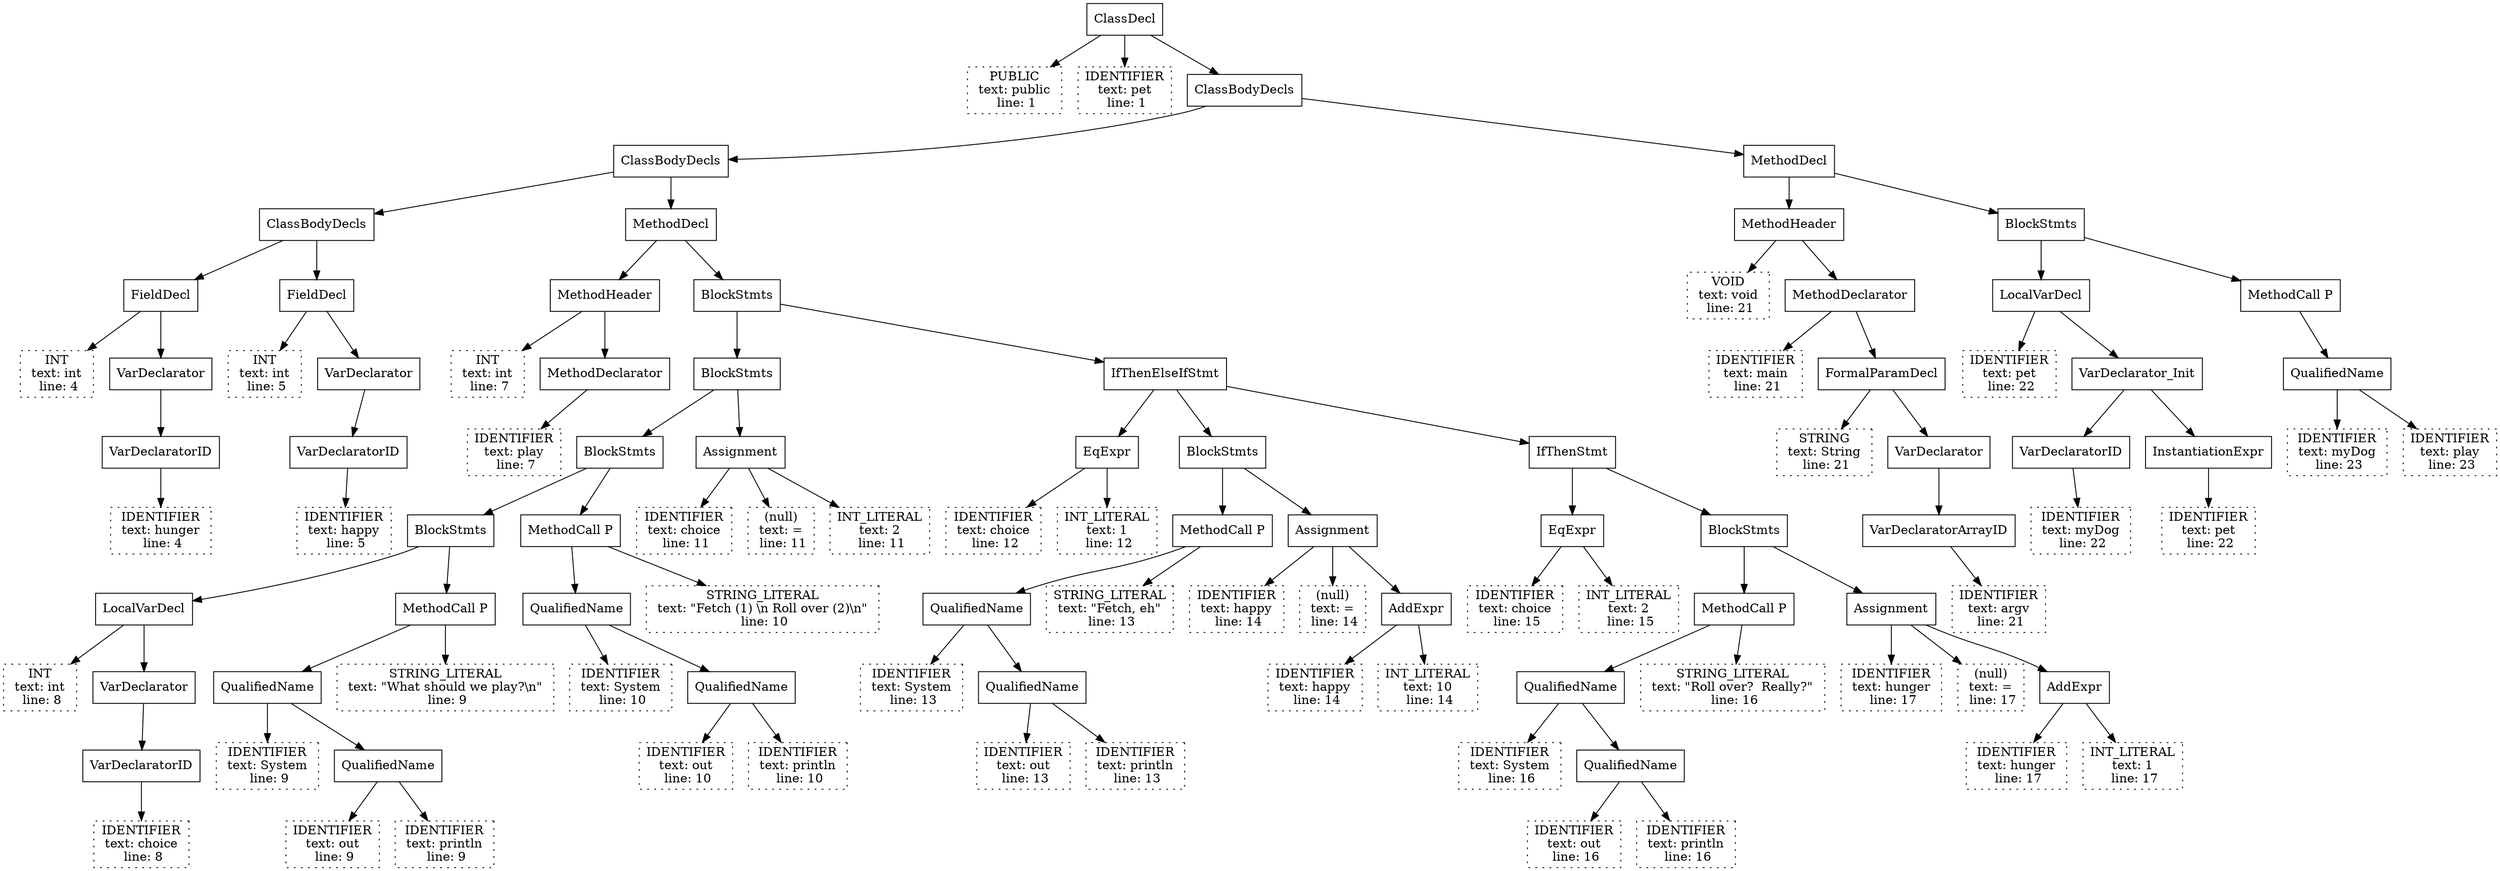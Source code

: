 digraph {
	N0 [shape=rectangle label=<ClassDecl>]
	N1 [shape=rectangle style=dotted label=<PUBLIC<br/> text: public <br/> line: 1>]
	N0 -> N1
	N2 [shape=rectangle style=dotted label=<IDENTIFIER<br/> text: pet <br/> line: 1>]
	N0 -> N2
	N3 [shape=rectangle label=<ClassBodyDecls>]
	N0 -> N3
	N4 [shape=rectangle label=<ClassBodyDecls>]
	N3 -> N4
	N5 [shape=rectangle label=<ClassBodyDecls>]
	N4 -> N5
	N6 [shape=rectangle label=<FieldDecl>]
	N5 -> N6
	N7 [shape=rectangle style=dotted label=<INT<br/> text: int <br/> line: 4>]
	N6 -> N7
	N8 [shape=rectangle label=<VarDeclarator>]
	N6 -> N8
	N9 [shape=rectangle label=<VarDeclaratorID>]
	N8 -> N9
	N10 [shape=rectangle style=dotted label=<IDENTIFIER<br/> text: hunger <br/> line: 4>]
	N9 -> N10
	N11 [shape=rectangle label=<FieldDecl>]
	N5 -> N11
	N12 [shape=rectangle style=dotted label=<INT<br/> text: int <br/> line: 5>]
	N11 -> N12
	N13 [shape=rectangle label=<VarDeclarator>]
	N11 -> N13
	N14 [shape=rectangle label=<VarDeclaratorID>]
	N13 -> N14
	N15 [shape=rectangle style=dotted label=<IDENTIFIER<br/> text: happy <br/> line: 5>]
	N14 -> N15
	N16 [shape=rectangle label=<MethodDecl>]
	N4 -> N16
	N17 [shape=rectangle label=<MethodHeader>]
	N16 -> N17
	N18 [shape=rectangle style=dotted label=<INT<br/> text: int <br/> line: 7>]
	N17 -> N18
	N19 [shape=rectangle label=<MethodDeclarator>]
	N17 -> N19
	N20 [shape=rectangle style=dotted label=<IDENTIFIER<br/> text: play <br/> line: 7>]
	N19 -> N20
	N22 [shape=rectangle label=<BlockStmts>]
	N16 -> N22
	N23 [shape=rectangle label=<BlockStmts>]
	N22 -> N23
	N24 [shape=rectangle label=<BlockStmts>]
	N23 -> N24
	N25 [shape=rectangle label=<BlockStmts>]
	N24 -> N25
	N26 [shape=rectangle label=<LocalVarDecl>]
	N25 -> N26
	N27 [shape=rectangle style=dotted label=<INT<br/> text: int <br/> line: 8>]
	N26 -> N27
	N28 [shape=rectangle label=<VarDeclarator>]
	N26 -> N28
	N29 [shape=rectangle label=<VarDeclaratorID>]
	N28 -> N29
	N30 [shape=rectangle style=dotted label=<IDENTIFIER<br/> text: choice <br/> line: 8>]
	N29 -> N30
	N31 [shape=rectangle label=<MethodCall P>]
	N25 -> N31
	N32 [shape=rectangle label=<QualifiedName>]
	N31 -> N32
	N33 [shape=rectangle style=dotted label=<IDENTIFIER<br/> text: System <br/> line: 9>]
	N32 -> N33
	N34 [shape=rectangle label=<QualifiedName>]
	N32 -> N34
	N35 [shape=rectangle style=dotted label=<IDENTIFIER<br/> text: out <br/> line: 9>]
	N34 -> N35
	N36 [shape=rectangle style=dotted label=<IDENTIFIER<br/> text: println <br/> line: 9>]
	N34 -> N36
	N37 [shape=rectangle style=dotted label=<STRING_LITERAL<br/> text: "What should we play?\n" <br/> line: 9>]
	N31 -> N37
	N38 [shape=rectangle label=<MethodCall P>]
	N24 -> N38
	N39 [shape=rectangle label=<QualifiedName>]
	N38 -> N39
	N40 [shape=rectangle style=dotted label=<IDENTIFIER<br/> text: System <br/> line: 10>]
	N39 -> N40
	N41 [shape=rectangle label=<QualifiedName>]
	N39 -> N41
	N42 [shape=rectangle style=dotted label=<IDENTIFIER<br/> text: out <br/> line: 10>]
	N41 -> N42
	N43 [shape=rectangle style=dotted label=<IDENTIFIER<br/> text: println <br/> line: 10>]
	N41 -> N43
	N44 [shape=rectangle style=dotted label=<STRING_LITERAL<br/> text: "Fetch (1) \n Roll over (2)\n" <br/> line: 10>]
	N38 -> N44
	N45 [shape=rectangle label=<Assignment>]
	N23 -> N45
	N46 [shape=rectangle style=dotted label=<IDENTIFIER<br/> text: choice <br/> line: 11>]
	N45 -> N46
	N47 [shape=rectangle style=dotted label=<(null)<br/> text: = <br/> line: 11>]
	N45 -> N47
	N48 [shape=rectangle style=dotted label=<INT_LITERAL<br/> text: 2 <br/> line: 11>]
	N45 -> N48
	N49 [shape=rectangle label=<IfThenElseIfStmt>]
	N22 -> N49
	N50 [shape=rectangle label=<EqExpr>]
	N49 -> N50
	N51 [shape=rectangle style=dotted label=<IDENTIFIER<br/> text: choice <br/> line: 12>]
	N50 -> N51
	N52 [shape=rectangle style=dotted label=<INT_LITERAL<br/> text: 1 <br/> line: 12>]
	N50 -> N52
	N53 [shape=rectangle label=<BlockStmts>]
	N49 -> N53
	N54 [shape=rectangle label=<MethodCall P>]
	N53 -> N54
	N55 [shape=rectangle label=<QualifiedName>]
	N54 -> N55
	N56 [shape=rectangle style=dotted label=<IDENTIFIER<br/> text: System <br/> line: 13>]
	N55 -> N56
	N57 [shape=rectangle label=<QualifiedName>]
	N55 -> N57
	N58 [shape=rectangle style=dotted label=<IDENTIFIER<br/> text: out <br/> line: 13>]
	N57 -> N58
	N59 [shape=rectangle style=dotted label=<IDENTIFIER<br/> text: println <br/> line: 13>]
	N57 -> N59
	N60 [shape=rectangle style=dotted label=<STRING_LITERAL<br/> text: "Fetch, eh" <br/> line: 13>]
	N54 -> N60
	N61 [shape=rectangle label=<Assignment>]
	N53 -> N61
	N62 [shape=rectangle style=dotted label=<IDENTIFIER<br/> text: happy <br/> line: 14>]
	N61 -> N62
	N63 [shape=rectangle style=dotted label=<(null)<br/> text: = <br/> line: 14>]
	N61 -> N63
	N64 [shape=rectangle label=<AddExpr>]
	N61 -> N64
	N65 [shape=rectangle style=dotted label=<IDENTIFIER<br/> text: happy <br/> line: 14>]
	N64 -> N65
	N66 [shape=rectangle style=dotted label=<INT_LITERAL<br/> text: 10 <br/> line: 14>]
	N64 -> N66
	N67 [shape=rectangle label=<IfThenStmt>]
	N49 -> N67
	N68 [shape=rectangle label=<EqExpr>]
	N67 -> N68
	N69 [shape=rectangle style=dotted label=<IDENTIFIER<br/> text: choice <br/> line: 15>]
	N68 -> N69
	N70 [shape=rectangle style=dotted label=<INT_LITERAL<br/> text: 2 <br/> line: 15>]
	N68 -> N70
	N71 [shape=rectangle label=<BlockStmts>]
	N67 -> N71
	N72 [shape=rectangle label=<MethodCall P>]
	N71 -> N72
	N73 [shape=rectangle label=<QualifiedName>]
	N72 -> N73
	N74 [shape=rectangle style=dotted label=<IDENTIFIER<br/> text: System <br/> line: 16>]
	N73 -> N74
	N75 [shape=rectangle label=<QualifiedName>]
	N73 -> N75
	N76 [shape=rectangle style=dotted label=<IDENTIFIER<br/> text: out <br/> line: 16>]
	N75 -> N76
	N77 [shape=rectangle style=dotted label=<IDENTIFIER<br/> text: println <br/> line: 16>]
	N75 -> N77
	N78 [shape=rectangle style=dotted label=<STRING_LITERAL<br/> text: "Roll over?  Really?" <br/> line: 16>]
	N72 -> N78
	N79 [shape=rectangle label=<Assignment>]
	N71 -> N79
	N80 [shape=rectangle style=dotted label=<IDENTIFIER<br/> text: hunger <br/> line: 17>]
	N79 -> N80
	N81 [shape=rectangle style=dotted label=<(null)<br/> text: = <br/> line: 17>]
	N79 -> N81
	N82 [shape=rectangle label=<AddExpr>]
	N79 -> N82
	N83 [shape=rectangle style=dotted label=<IDENTIFIER<br/> text: hunger <br/> line: 17>]
	N82 -> N83
	N84 [shape=rectangle style=dotted label=<INT_LITERAL<br/> text: 1 <br/> line: 17>]
	N82 -> N84
	N85 [shape=rectangle label=<MethodDecl>]
	N3 -> N85
	N86 [shape=rectangle label=<MethodHeader>]
	N85 -> N86
	N87 [shape=rectangle style=dotted label=<VOID<br/> text: void <br/> line: 21>]
	N86 -> N87
	N88 [shape=rectangle label=<MethodDeclarator>]
	N86 -> N88
	N89 [shape=rectangle style=dotted label=<IDENTIFIER<br/> text: main <br/> line: 21>]
	N88 -> N89
	N90 [shape=rectangle label=<FormalParamDecl>]
	N88 -> N90
	N91 [shape=rectangle style=dotted label=<STRING<br/> text: String <br/> line: 21>]
	N90 -> N91
	N92 [shape=rectangle label=<VarDeclarator>]
	N90 -> N92
	N93 [shape=rectangle label=<VarDeclaratorArrayID>]
	N92 -> N93
	N94 [shape=rectangle style=dotted label=<IDENTIFIER<br/> text: argv <br/> line: 21>]
	N93 -> N94
	N95 [shape=rectangle label=<BlockStmts>]
	N85 -> N95
	N96 [shape=rectangle label=<LocalVarDecl>]
	N95 -> N96
	N97 [shape=rectangle style=dotted label=<IDENTIFIER<br/> text: pet <br/> line: 22>]
	N96 -> N97
	N98 [shape=rectangle label=<VarDeclarator_Init>]
	N96 -> N98
	N99 [shape=rectangle label=<VarDeclaratorID>]
	N98 -> N99
	N100 [shape=rectangle style=dotted label=<IDENTIFIER<br/> text: myDog <br/> line: 22>]
	N99 -> N100
	N101 [shape=rectangle label=<InstantiationExpr>]
	N98 -> N101
	N102 [shape=rectangle style=dotted label=<IDENTIFIER<br/> text: pet <br/> line: 22>]
	N101 -> N102
	N104 [shape=rectangle label=<MethodCall P>]
	N95 -> N104
	N105 [shape=rectangle label=<QualifiedName>]
	N104 -> N105
	N106 [shape=rectangle style=dotted label=<IDENTIFIER<br/> text: myDog <br/> line: 23>]
	N105 -> N106
	N107 [shape=rectangle style=dotted label=<IDENTIFIER<br/> text: play <br/> line: 23>]
	N105 -> N107
}
